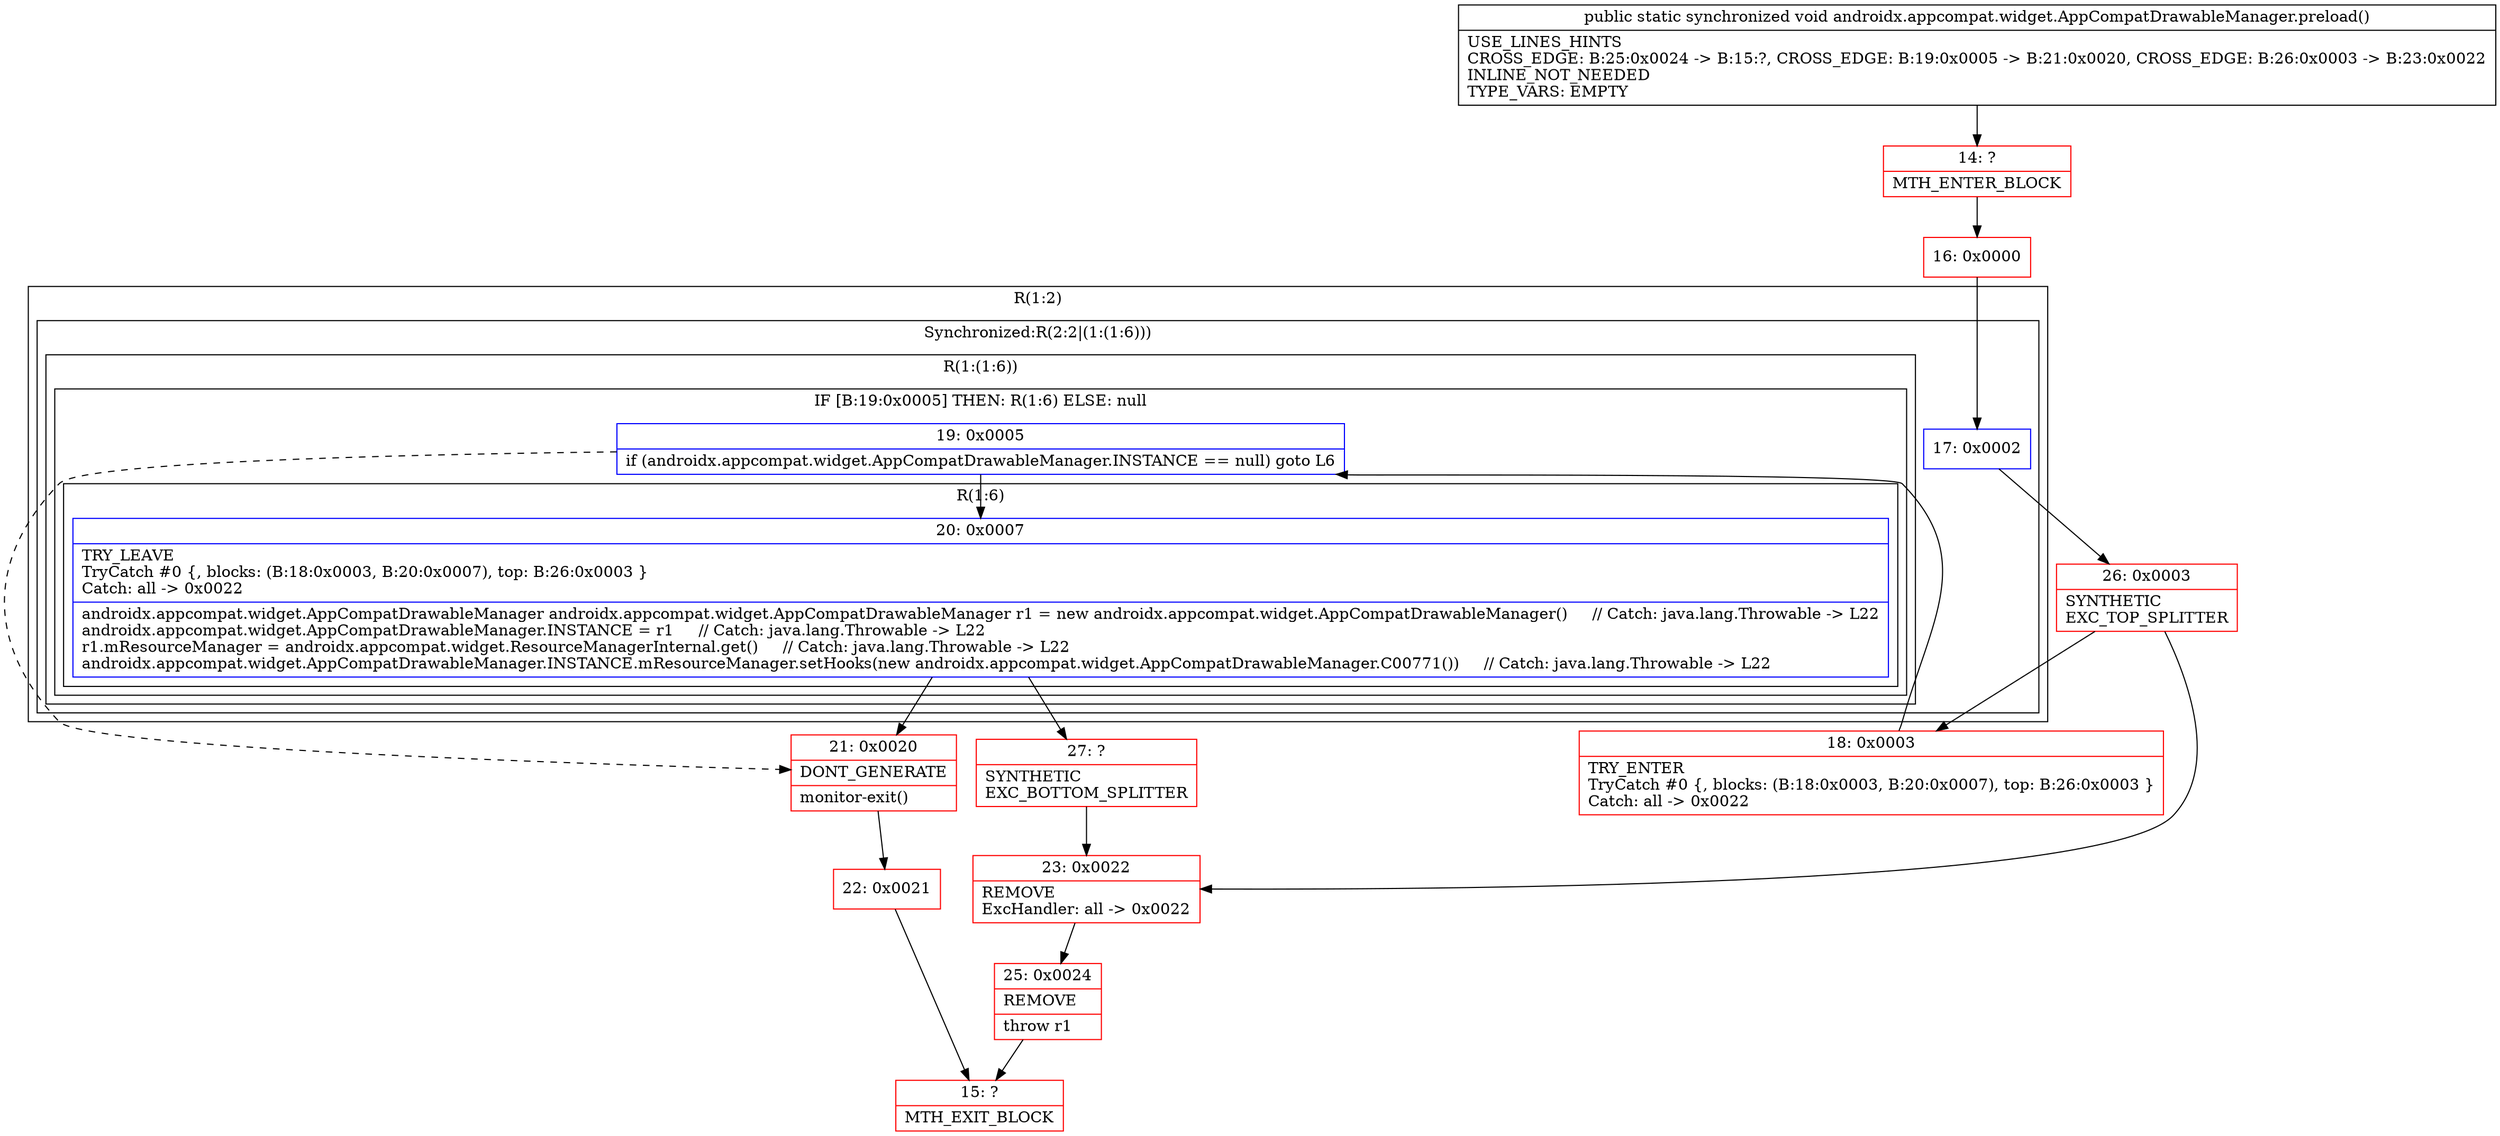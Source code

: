 digraph "CFG forandroidx.appcompat.widget.AppCompatDrawableManager.preload()V" {
subgraph cluster_Region_1535002711 {
label = "R(1:2)";
node [shape=record,color=blue];
subgraph cluster_SynchronizedRegion_802725791 {
label = "Synchronized:R(2:2|(1:(1:6)))";
node [shape=record,color=blue];
Node_17 [shape=record,label="{17\:\ 0x0002}"];
subgraph cluster_Region_1995682379 {
label = "R(1:(1:6))";
node [shape=record,color=blue];
subgraph cluster_IfRegion_1284423970 {
label = "IF [B:19:0x0005] THEN: R(1:6) ELSE: null";
node [shape=record,color=blue];
Node_19 [shape=record,label="{19\:\ 0x0005|if (androidx.appcompat.widget.AppCompatDrawableManager.INSTANCE == null) goto L6\l}"];
subgraph cluster_Region_902482558 {
label = "R(1:6)";
node [shape=record,color=blue];
Node_20 [shape=record,label="{20\:\ 0x0007|TRY_LEAVE\lTryCatch #0 \{, blocks: (B:18:0x0003, B:20:0x0007), top: B:26:0x0003 \}\lCatch: all \-\> 0x0022\l|androidx.appcompat.widget.AppCompatDrawableManager androidx.appcompat.widget.AppCompatDrawableManager r1 = new androidx.appcompat.widget.AppCompatDrawableManager()     \/\/ Catch: java.lang.Throwable \-\> L22\landroidx.appcompat.widget.AppCompatDrawableManager.INSTANCE = r1     \/\/ Catch: java.lang.Throwable \-\> L22\lr1.mResourceManager = androidx.appcompat.widget.ResourceManagerInternal.get()     \/\/ Catch: java.lang.Throwable \-\> L22\landroidx.appcompat.widget.AppCompatDrawableManager.INSTANCE.mResourceManager.setHooks(new androidx.appcompat.widget.AppCompatDrawableManager.C00771())     \/\/ Catch: java.lang.Throwable \-\> L22\l}"];
}
}
}
}
}
Node_14 [shape=record,color=red,label="{14\:\ ?|MTH_ENTER_BLOCK\l}"];
Node_16 [shape=record,color=red,label="{16\:\ 0x0000}"];
Node_26 [shape=record,color=red,label="{26\:\ 0x0003|SYNTHETIC\lEXC_TOP_SPLITTER\l}"];
Node_18 [shape=record,color=red,label="{18\:\ 0x0003|TRY_ENTER\lTryCatch #0 \{, blocks: (B:18:0x0003, B:20:0x0007), top: B:26:0x0003 \}\lCatch: all \-\> 0x0022\l}"];
Node_27 [shape=record,color=red,label="{27\:\ ?|SYNTHETIC\lEXC_BOTTOM_SPLITTER\l}"];
Node_21 [shape=record,color=red,label="{21\:\ 0x0020|DONT_GENERATE\l|monitor\-exit()\l}"];
Node_22 [shape=record,color=red,label="{22\:\ 0x0021}"];
Node_15 [shape=record,color=red,label="{15\:\ ?|MTH_EXIT_BLOCK\l}"];
Node_23 [shape=record,color=red,label="{23\:\ 0x0022|REMOVE\lExcHandler: all \-\> 0x0022\l}"];
Node_25 [shape=record,color=red,label="{25\:\ 0x0024|REMOVE\l|throw r1\l}"];
MethodNode[shape=record,label="{public static synchronized void androidx.appcompat.widget.AppCompatDrawableManager.preload()  | USE_LINES_HINTS\lCROSS_EDGE: B:25:0x0024 \-\> B:15:?, CROSS_EDGE: B:19:0x0005 \-\> B:21:0x0020, CROSS_EDGE: B:26:0x0003 \-\> B:23:0x0022\lINLINE_NOT_NEEDED\lTYPE_VARS: EMPTY\l}"];
MethodNode -> Node_14;Node_17 -> Node_26;
Node_19 -> Node_20;
Node_19 -> Node_21[style=dashed];
Node_20 -> Node_21;
Node_20 -> Node_27;
Node_14 -> Node_16;
Node_16 -> Node_17;
Node_26 -> Node_18;
Node_26 -> Node_23;
Node_18 -> Node_19;
Node_27 -> Node_23;
Node_21 -> Node_22;
Node_22 -> Node_15;
Node_23 -> Node_25;
Node_25 -> Node_15;
}

